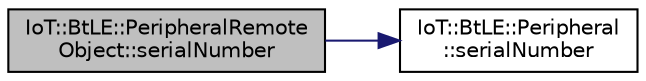 digraph "IoT::BtLE::PeripheralRemoteObject::serialNumber"
{
 // LATEX_PDF_SIZE
  edge [fontname="Helvetica",fontsize="10",labelfontname="Helvetica",labelfontsize="10"];
  node [fontname="Helvetica",fontsize="10",shape=record];
  rankdir="LR";
  Node1 [label="IoT::BtLE::PeripheralRemote\lObject::serialNumber",height=0.2,width=0.4,color="black", fillcolor="grey75", style="filled", fontcolor="black",tooltip="Returns the TypeId of the class."];
  Node1 -> Node2 [color="midnightblue",fontsize="10",style="solid",fontname="Helvetica"];
  Node2 [label="IoT::BtLE::Peripheral\l::serialNumber",height=0.2,width=0.4,color="black", fillcolor="white", style="filled",URL="$classIoT_1_1BtLE_1_1Peripheral.html#a297bd350d152e5eb7a4573915e37a17a",tooltip="Returns the peripheral's model number string obtained from the Device Information service."];
}
